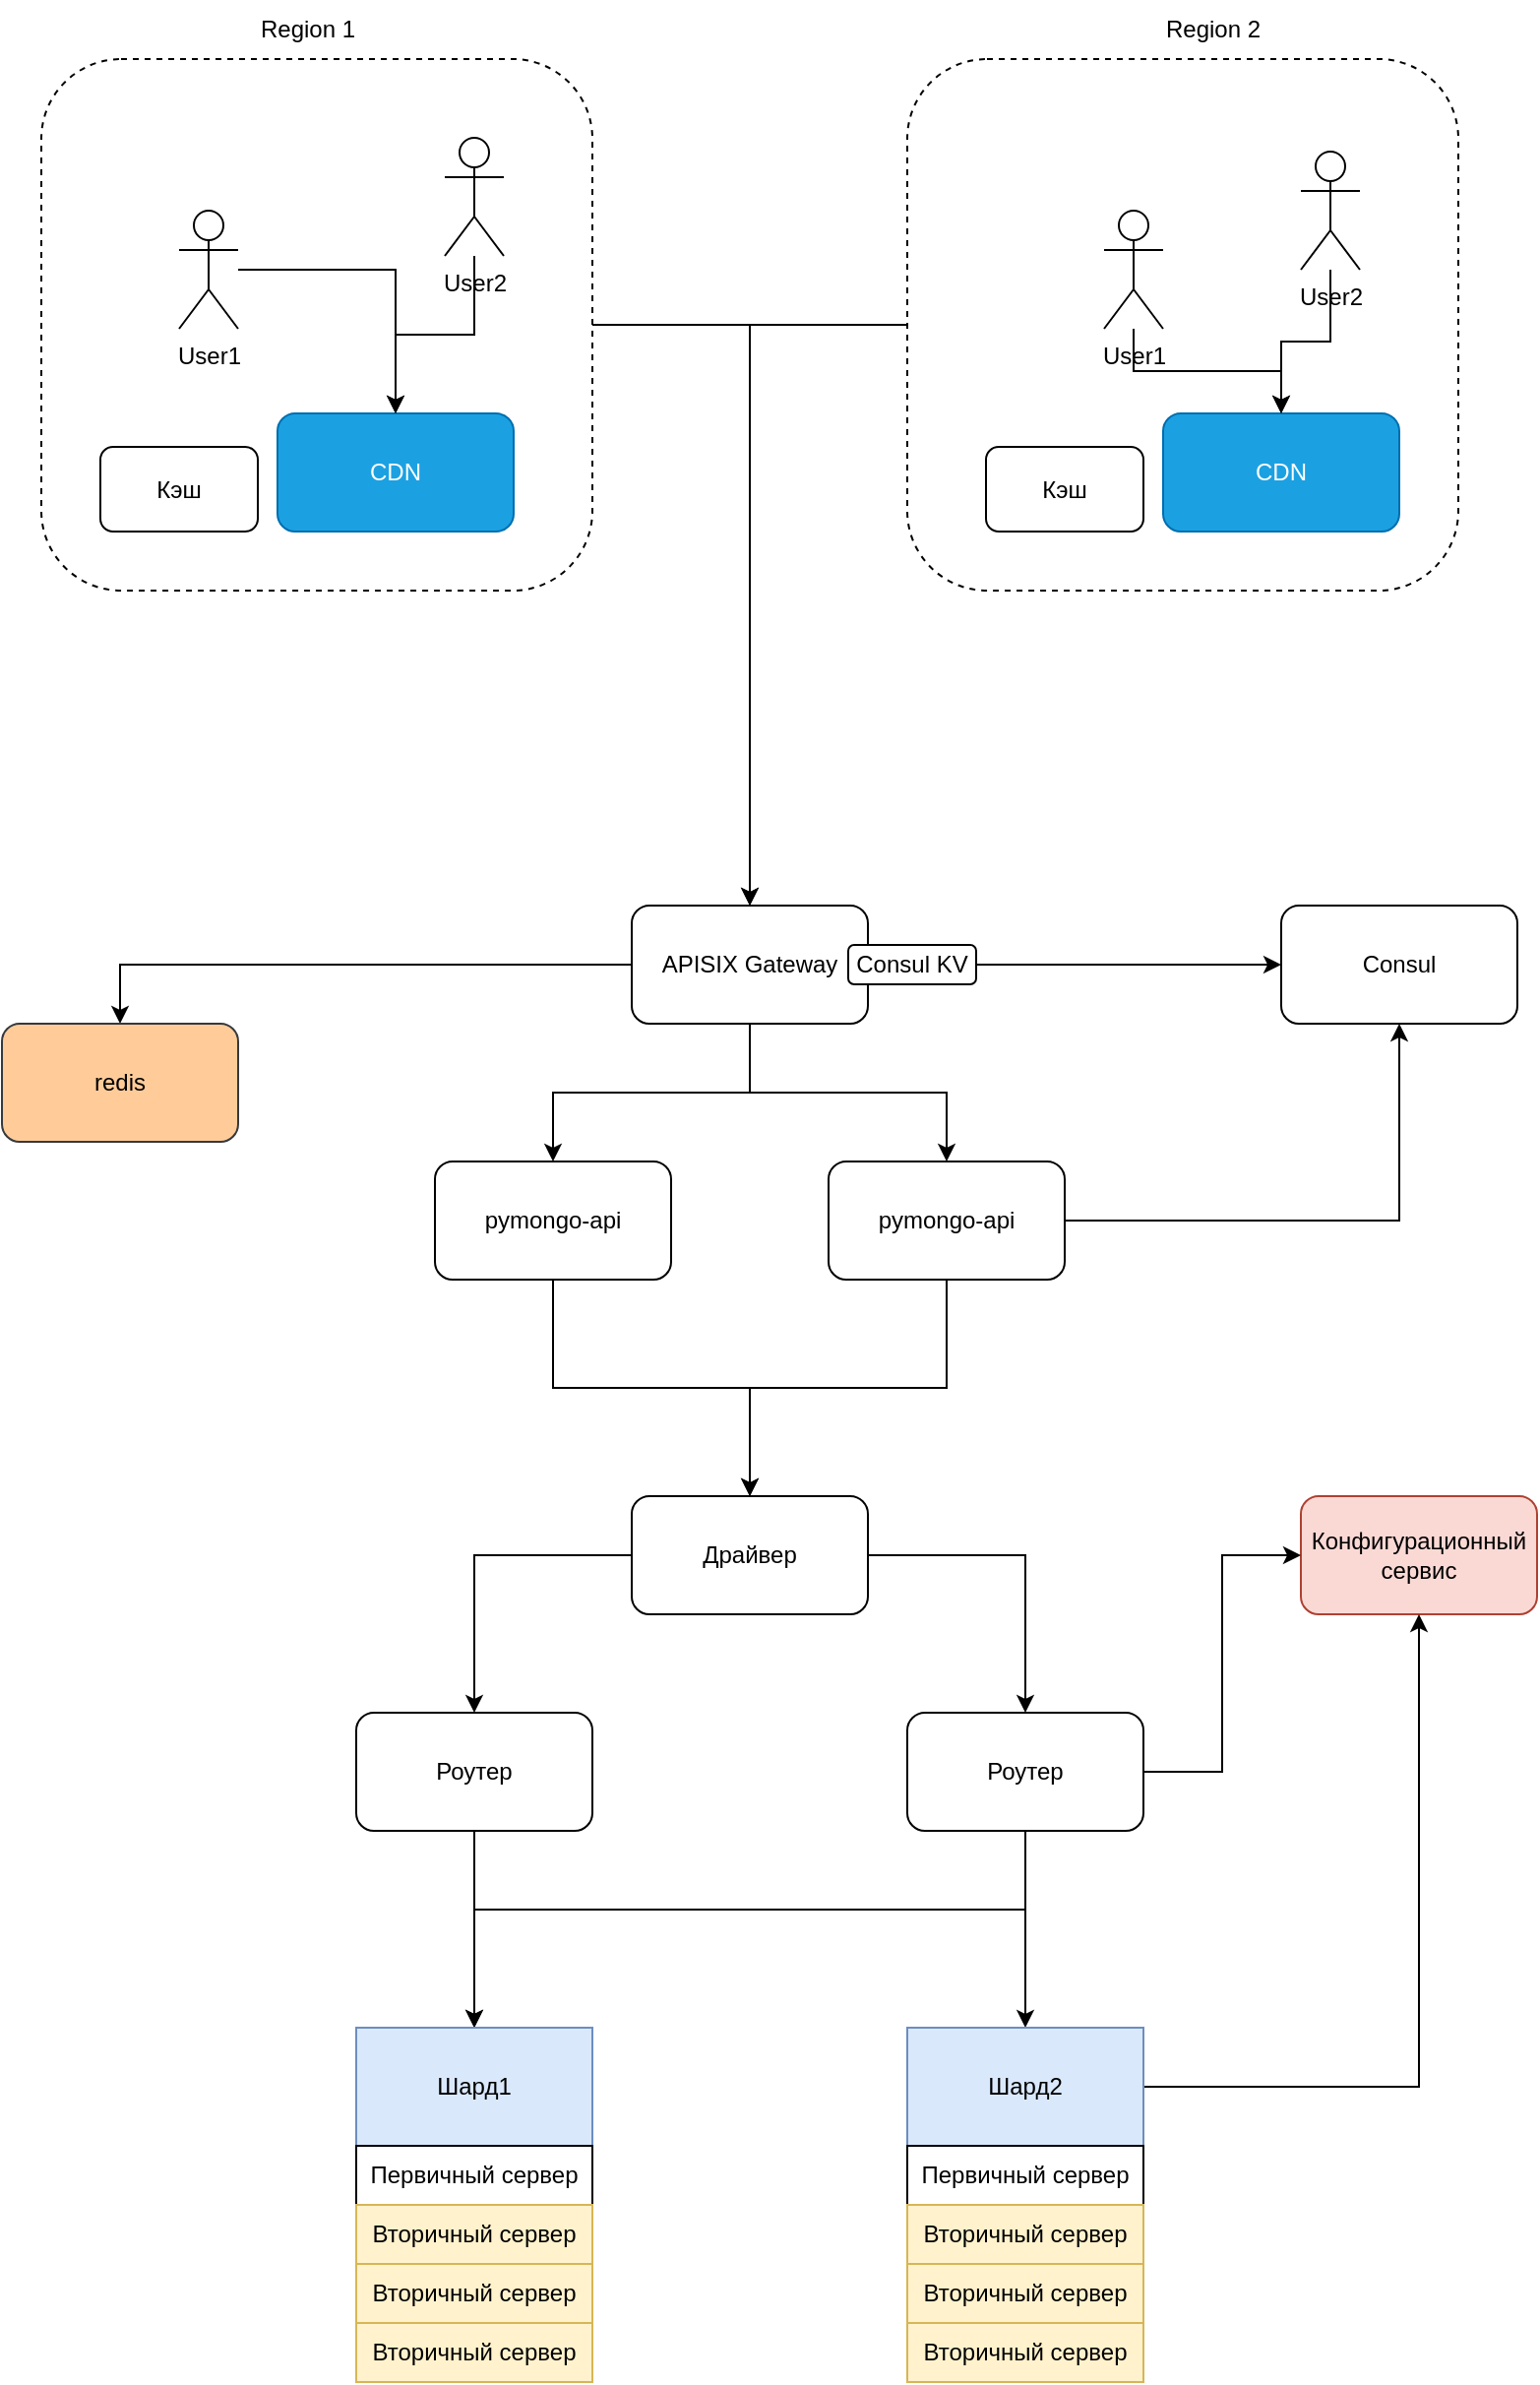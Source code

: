 <mxfile version="26.0.2">
  <diagram name="Page-1" id="-H_mtQnk-PTXWXPvYvuk">
    <mxGraphModel dx="2280" dy="2159" grid="1" gridSize="10" guides="1" tooltips="1" connect="1" arrows="1" fold="1" page="1" pageScale="1" pageWidth="1169" pageHeight="827" math="0" shadow="0">
      <root>
        <mxCell id="0" />
        <mxCell id="1" parent="0" />
        <mxCell id="QKADGJbJLCn0nyvyewpL-19" style="edgeStyle=orthogonalEdgeStyle;rounded=0;orthogonalLoop=1;jettySize=auto;html=1;entryX=0.5;entryY=0;entryDx=0;entryDy=0;" edge="1" parent="1" source="QKADGJbJLCn0nyvyewpL-16" target="cQcBEt18PBt1rvze28c_-1">
          <mxGeometry relative="1" as="geometry" />
        </mxCell>
        <mxCell id="QKADGJbJLCn0nyvyewpL-16" value="" style="rounded=1;whiteSpace=wrap;html=1;dashed=1;fillColor=none;" vertex="1" parent="1">
          <mxGeometry x="120" y="-520" width="280" height="270" as="geometry" />
        </mxCell>
        <mxCell id="IpSgJbAVSe7zyw1Z_Nb_-24" style="edgeStyle=orthogonalEdgeStyle;rounded=0;orthogonalLoop=1;jettySize=auto;html=1;entryX=0.5;entryY=0;entryDx=0;entryDy=0;exitX=0;exitY=0.5;exitDx=0;exitDy=0;" parent="1" source="cQcBEt18PBt1rvze28c_-1" target="IpSgJbAVSe7zyw1Z_Nb_-22" edge="1">
          <mxGeometry relative="1" as="geometry" />
        </mxCell>
        <mxCell id="IpSgJbAVSe7zyw1Z_Nb_-25" style="edgeStyle=orthogonalEdgeStyle;rounded=0;orthogonalLoop=1;jettySize=auto;html=1;entryX=0.5;entryY=0;entryDx=0;entryDy=0;" parent="1" source="zA23MoTUsTF4_91t8viU-3" target="IpSgJbAVSe7zyw1Z_Nb_-2" edge="1">
          <mxGeometry relative="1" as="geometry" />
        </mxCell>
        <mxCell id="zA23MoTUsTF4_91t8viU-3" value="pymongo-api" style="rounded=1;whiteSpace=wrap;html=1;" parent="1" vertex="1">
          <mxGeometry x="320" y="40" width="120" height="60" as="geometry" />
        </mxCell>
        <mxCell id="IpSgJbAVSe7zyw1Z_Nb_-1" value="Конфигурационный сервис" style="rounded=1;whiteSpace=wrap;html=1;fillColor=#fad9d5;strokeColor=#ae4132;" parent="1" vertex="1">
          <mxGeometry x="760" y="210" width="120" height="60" as="geometry" />
        </mxCell>
        <mxCell id="IpSgJbAVSe7zyw1Z_Nb_-13" style="edgeStyle=orthogonalEdgeStyle;rounded=0;orthogonalLoop=1;jettySize=auto;html=1;entryX=0.5;entryY=0;entryDx=0;entryDy=0;" parent="1" source="IpSgJbAVSe7zyw1Z_Nb_-2" target="IpSgJbAVSe7zyw1Z_Nb_-3" edge="1">
          <mxGeometry relative="1" as="geometry" />
        </mxCell>
        <mxCell id="IpSgJbAVSe7zyw1Z_Nb_-14" style="edgeStyle=orthogonalEdgeStyle;rounded=0;orthogonalLoop=1;jettySize=auto;html=1;entryX=0.5;entryY=0;entryDx=0;entryDy=0;" parent="1" source="IpSgJbAVSe7zyw1Z_Nb_-2" target="IpSgJbAVSe7zyw1Z_Nb_-4" edge="1">
          <mxGeometry relative="1" as="geometry" />
        </mxCell>
        <mxCell id="IpSgJbAVSe7zyw1Z_Nb_-2" value="Драйвер" style="rounded=1;whiteSpace=wrap;html=1;" parent="1" vertex="1">
          <mxGeometry x="420" y="210" width="120" height="60" as="geometry" />
        </mxCell>
        <mxCell id="IpSgJbAVSe7zyw1Z_Nb_-17" style="edgeStyle=orthogonalEdgeStyle;rounded=0;orthogonalLoop=1;jettySize=auto;html=1;" parent="1" source="IpSgJbAVSe7zyw1Z_Nb_-3" edge="1">
          <mxGeometry relative="1" as="geometry">
            <mxPoint x="340" y="480" as="targetPoint" />
          </mxGeometry>
        </mxCell>
        <mxCell id="IpSgJbAVSe7zyw1Z_Nb_-3" value="Роутер" style="rounded=1;whiteSpace=wrap;html=1;" parent="1" vertex="1">
          <mxGeometry x="280" y="320" width="120" height="60" as="geometry" />
        </mxCell>
        <mxCell id="IpSgJbAVSe7zyw1Z_Nb_-15" style="edgeStyle=orthogonalEdgeStyle;rounded=0;orthogonalLoop=1;jettySize=auto;html=1;entryX=0.5;entryY=0;entryDx=0;entryDy=0;" parent="1" source="IpSgJbAVSe7zyw1Z_Nb_-4" target="IpSgJbAVSe7zyw1Z_Nb_-6" edge="1">
          <mxGeometry relative="1" as="geometry" />
        </mxCell>
        <mxCell id="IpSgJbAVSe7zyw1Z_Nb_-16" style="edgeStyle=orthogonalEdgeStyle;rounded=0;orthogonalLoop=1;jettySize=auto;html=1;entryX=0.5;entryY=0;entryDx=0;entryDy=0;" parent="1" source="IpSgJbAVSe7zyw1Z_Nb_-4" target="IpSgJbAVSe7zyw1Z_Nb_-5" edge="1">
          <mxGeometry relative="1" as="geometry">
            <Array as="points">
              <mxPoint x="620" y="420" />
              <mxPoint x="340" y="420" />
            </Array>
          </mxGeometry>
        </mxCell>
        <mxCell id="IpSgJbAVSe7zyw1Z_Nb_-18" style="edgeStyle=orthogonalEdgeStyle;rounded=0;orthogonalLoop=1;jettySize=auto;html=1;entryX=0;entryY=0.5;entryDx=0;entryDy=0;" parent="1" source="IpSgJbAVSe7zyw1Z_Nb_-4" target="IpSgJbAVSe7zyw1Z_Nb_-1" edge="1">
          <mxGeometry relative="1" as="geometry" />
        </mxCell>
        <mxCell id="IpSgJbAVSe7zyw1Z_Nb_-4" value="Роутер" style="rounded=1;whiteSpace=wrap;html=1;" parent="1" vertex="1">
          <mxGeometry x="560" y="320" width="120" height="60" as="geometry" />
        </mxCell>
        <mxCell id="IpSgJbAVSe7zyw1Z_Nb_-5" value="Шард1" style="rounded=0;whiteSpace=wrap;html=1;fillColor=#dae8fc;strokeColor=#6c8ebf;" parent="1" vertex="1">
          <mxGeometry x="280" y="480" width="120" height="60" as="geometry" />
        </mxCell>
        <mxCell id="IpSgJbAVSe7zyw1Z_Nb_-19" style="edgeStyle=orthogonalEdgeStyle;rounded=0;orthogonalLoop=1;jettySize=auto;html=1;entryX=0.5;entryY=1;entryDx=0;entryDy=0;" parent="1" source="IpSgJbAVSe7zyw1Z_Nb_-6" target="IpSgJbAVSe7zyw1Z_Nb_-1" edge="1">
          <mxGeometry relative="1" as="geometry" />
        </mxCell>
        <mxCell id="IpSgJbAVSe7zyw1Z_Nb_-6" value="Шард2" style="rounded=0;whiteSpace=wrap;html=1;fillColor=#dae8fc;strokeColor=#6c8ebf;" parent="1" vertex="1">
          <mxGeometry x="560" y="480" width="120" height="60" as="geometry" />
        </mxCell>
        <mxCell id="IpSgJbAVSe7zyw1Z_Nb_-7" value="Первичный сервер" style="rounded=0;whiteSpace=wrap;html=1;" parent="1" vertex="1">
          <mxGeometry x="280" y="540" width="120" height="30" as="geometry" />
        </mxCell>
        <mxCell id="IpSgJbAVSe7zyw1Z_Nb_-8" value="Вторичный сервер" style="rounded=0;whiteSpace=wrap;html=1;fillColor=#fff2cc;strokeColor=#d6b656;" parent="1" vertex="1">
          <mxGeometry x="280" y="570" width="120" height="30" as="geometry" />
        </mxCell>
        <mxCell id="IpSgJbAVSe7zyw1Z_Nb_-9" value="Вторичный сервер" style="rounded=0;whiteSpace=wrap;html=1;fillColor=#fff2cc;strokeColor=#d6b656;" parent="1" vertex="1">
          <mxGeometry x="280" y="600" width="120" height="30" as="geometry" />
        </mxCell>
        <mxCell id="IpSgJbAVSe7zyw1Z_Nb_-10" value="Первичный сервер" style="rounded=0;whiteSpace=wrap;html=1;" parent="1" vertex="1">
          <mxGeometry x="560" y="540" width="120" height="30" as="geometry" />
        </mxCell>
        <mxCell id="IpSgJbAVSe7zyw1Z_Nb_-11" value="Вторичный сервер" style="rounded=0;whiteSpace=wrap;html=1;fillColor=#fff2cc;strokeColor=#d6b656;" parent="1" vertex="1">
          <mxGeometry x="560" y="570" width="120" height="30" as="geometry" />
        </mxCell>
        <mxCell id="IpSgJbAVSe7zyw1Z_Nb_-12" value="Вторичный сервер" style="rounded=0;whiteSpace=wrap;html=1;fillColor=#fff2cc;strokeColor=#d6b656;" parent="1" vertex="1">
          <mxGeometry x="560" y="600" width="120" height="30" as="geometry" />
        </mxCell>
        <mxCell id="IpSgJbAVSe7zyw1Z_Nb_-20" value="Вторичный сервер" style="rounded=0;whiteSpace=wrap;html=1;fillColor=#fff2cc;strokeColor=#d6b656;" parent="1" vertex="1">
          <mxGeometry x="280" y="630" width="120" height="30" as="geometry" />
        </mxCell>
        <mxCell id="IpSgJbAVSe7zyw1Z_Nb_-21" value="Вторичный сервер" style="rounded=0;whiteSpace=wrap;html=1;fillColor=#fff2cc;strokeColor=#d6b656;" parent="1" vertex="1">
          <mxGeometry x="560" y="630" width="120" height="30" as="geometry" />
        </mxCell>
        <mxCell id="IpSgJbAVSe7zyw1Z_Nb_-22" value="redis" style="rounded=1;whiteSpace=wrap;html=1;align=center;spacingLeft=0;fillColor=#ffcc99;strokeColor=#36393d;" parent="1" vertex="1">
          <mxGeometry x="100" y="-30" width="120" height="60" as="geometry" />
        </mxCell>
        <mxCell id="cQcBEt18PBt1rvze28c_-6" style="edgeStyle=orthogonalEdgeStyle;rounded=0;orthogonalLoop=1;jettySize=auto;html=1;entryX=0.5;entryY=0;entryDx=0;entryDy=0;" parent="1" source="cQcBEt18PBt1rvze28c_-1" target="zA23MoTUsTF4_91t8viU-3" edge="1">
          <mxGeometry relative="1" as="geometry" />
        </mxCell>
        <mxCell id="cQcBEt18PBt1rvze28c_-7" style="edgeStyle=orthogonalEdgeStyle;rounded=0;orthogonalLoop=1;jettySize=auto;html=1;entryX=0.5;entryY=0;entryDx=0;entryDy=0;" parent="1" source="cQcBEt18PBt1rvze28c_-1" target="cQcBEt18PBt1rvze28c_-4" edge="1">
          <mxGeometry relative="1" as="geometry" />
        </mxCell>
        <mxCell id="cQcBEt18PBt1rvze28c_-1" value="APISIX Gateway" style="rounded=1;whiteSpace=wrap;html=1;" parent="1" vertex="1">
          <mxGeometry x="420" y="-90" width="120" height="60" as="geometry" />
        </mxCell>
        <mxCell id="cQcBEt18PBt1rvze28c_-9" style="edgeStyle=orthogonalEdgeStyle;rounded=0;orthogonalLoop=1;jettySize=auto;html=1;entryX=0;entryY=0.5;entryDx=0;entryDy=0;" parent="1" source="cQcBEt18PBt1rvze28c_-2" target="cQcBEt18PBt1rvze28c_-3" edge="1">
          <mxGeometry relative="1" as="geometry" />
        </mxCell>
        <mxCell id="cQcBEt18PBt1rvze28c_-2" value="Consul KV" style="rounded=1;whiteSpace=wrap;html=1;" parent="1" vertex="1">
          <mxGeometry x="530" y="-70" width="65" height="20" as="geometry" />
        </mxCell>
        <mxCell id="cQcBEt18PBt1rvze28c_-3" value="Consul" style="rounded=1;whiteSpace=wrap;html=1;" parent="1" vertex="1">
          <mxGeometry x="750" y="-90" width="120" height="60" as="geometry" />
        </mxCell>
        <mxCell id="cQcBEt18PBt1rvze28c_-5" style="edgeStyle=orthogonalEdgeStyle;rounded=0;orthogonalLoop=1;jettySize=auto;html=1;entryX=0.5;entryY=0;entryDx=0;entryDy=0;" parent="1" source="cQcBEt18PBt1rvze28c_-4" target="IpSgJbAVSe7zyw1Z_Nb_-2" edge="1">
          <mxGeometry relative="1" as="geometry" />
        </mxCell>
        <mxCell id="cQcBEt18PBt1rvze28c_-8" style="edgeStyle=orthogonalEdgeStyle;rounded=0;orthogonalLoop=1;jettySize=auto;html=1;entryX=0.5;entryY=1;entryDx=0;entryDy=0;" parent="1" source="cQcBEt18PBt1rvze28c_-4" target="cQcBEt18PBt1rvze28c_-3" edge="1">
          <mxGeometry relative="1" as="geometry" />
        </mxCell>
        <mxCell id="cQcBEt18PBt1rvze28c_-4" value="pymongo-api" style="rounded=1;whiteSpace=wrap;html=1;" parent="1" vertex="1">
          <mxGeometry x="520" y="40" width="120" height="60" as="geometry" />
        </mxCell>
        <mxCell id="QKADGJbJLCn0nyvyewpL-1" value="CDN" style="rounded=1;whiteSpace=wrap;html=1;fillColor=#1ba1e2;fontColor=#ffffff;strokeColor=#006EAF;" vertex="1" parent="1">
          <mxGeometry x="240" y="-340" width="120" height="60" as="geometry" />
        </mxCell>
        <mxCell id="QKADGJbJLCn0nyvyewpL-2" value="CDN" style="rounded=1;whiteSpace=wrap;html=1;fillColor=#1ba1e2;fontColor=#ffffff;strokeColor=#006EAF;" vertex="1" parent="1">
          <mxGeometry x="690" y="-340" width="120" height="60" as="geometry" />
        </mxCell>
        <mxCell id="QKADGJbJLCn0nyvyewpL-3" value="Кэш" style="rounded=1;whiteSpace=wrap;html=1;" vertex="1" parent="1">
          <mxGeometry x="150" y="-323" width="80" height="43" as="geometry" />
        </mxCell>
        <mxCell id="QKADGJbJLCn0nyvyewpL-5" value="Кэш" style="rounded=1;whiteSpace=wrap;html=1;" vertex="1" parent="1">
          <mxGeometry x="600" y="-323" width="80" height="43" as="geometry" />
        </mxCell>
        <mxCell id="QKADGJbJLCn0nyvyewpL-10" style="edgeStyle=orthogonalEdgeStyle;rounded=0;orthogonalLoop=1;jettySize=auto;html=1;entryX=0.5;entryY=0;entryDx=0;entryDy=0;" edge="1" parent="1" source="QKADGJbJLCn0nyvyewpL-6" target="QKADGJbJLCn0nyvyewpL-1">
          <mxGeometry relative="1" as="geometry" />
        </mxCell>
        <mxCell id="QKADGJbJLCn0nyvyewpL-6" value="User1" style="shape=umlActor;verticalLabelPosition=bottom;verticalAlign=top;html=1;outlineConnect=0;" vertex="1" parent="1">
          <mxGeometry x="190" y="-443" width="30" height="60" as="geometry" />
        </mxCell>
        <mxCell id="QKADGJbJLCn0nyvyewpL-11" style="edgeStyle=orthogonalEdgeStyle;rounded=0;orthogonalLoop=1;jettySize=auto;html=1;entryX=0.5;entryY=0;entryDx=0;entryDy=0;" edge="1" parent="1" source="QKADGJbJLCn0nyvyewpL-7" target="QKADGJbJLCn0nyvyewpL-1">
          <mxGeometry relative="1" as="geometry" />
        </mxCell>
        <mxCell id="QKADGJbJLCn0nyvyewpL-7" value="User2" style="shape=umlActor;verticalLabelPosition=bottom;verticalAlign=top;html=1;outlineConnect=0;" vertex="1" parent="1">
          <mxGeometry x="325" y="-480" width="30" height="60" as="geometry" />
        </mxCell>
        <mxCell id="QKADGJbJLCn0nyvyewpL-12" style="edgeStyle=orthogonalEdgeStyle;rounded=0;orthogonalLoop=1;jettySize=auto;html=1;" edge="1" parent="1" source="QKADGJbJLCn0nyvyewpL-8" target="QKADGJbJLCn0nyvyewpL-2">
          <mxGeometry relative="1" as="geometry" />
        </mxCell>
        <mxCell id="QKADGJbJLCn0nyvyewpL-8" value="User1" style="shape=umlActor;verticalLabelPosition=bottom;verticalAlign=top;html=1;outlineConnect=0;" vertex="1" parent="1">
          <mxGeometry x="660" y="-443" width="30" height="60" as="geometry" />
        </mxCell>
        <mxCell id="QKADGJbJLCn0nyvyewpL-13" style="edgeStyle=orthogonalEdgeStyle;rounded=0;orthogonalLoop=1;jettySize=auto;html=1;entryX=0.5;entryY=0;entryDx=0;entryDy=0;" edge="1" parent="1" source="QKADGJbJLCn0nyvyewpL-9" target="QKADGJbJLCn0nyvyewpL-2">
          <mxGeometry relative="1" as="geometry" />
        </mxCell>
        <mxCell id="QKADGJbJLCn0nyvyewpL-9" value="User2" style="shape=umlActor;verticalLabelPosition=bottom;verticalAlign=top;html=1;outlineConnect=0;" vertex="1" parent="1">
          <mxGeometry x="760" y="-473" width="30" height="60" as="geometry" />
        </mxCell>
        <mxCell id="QKADGJbJLCn0nyvyewpL-18" style="edgeStyle=orthogonalEdgeStyle;rounded=0;orthogonalLoop=1;jettySize=auto;html=1;entryX=0.5;entryY=0;entryDx=0;entryDy=0;" edge="1" parent="1" source="QKADGJbJLCn0nyvyewpL-17" target="cQcBEt18PBt1rvze28c_-1">
          <mxGeometry relative="1" as="geometry" />
        </mxCell>
        <mxCell id="QKADGJbJLCn0nyvyewpL-17" value="" style="rounded=1;whiteSpace=wrap;html=1;dashed=1;fillColor=none;" vertex="1" parent="1">
          <mxGeometry x="560" y="-520" width="280" height="270" as="geometry" />
        </mxCell>
        <mxCell id="QKADGJbJLCn0nyvyewpL-20" value="Region 1" style="text;html=1;align=center;verticalAlign=middle;resizable=0;points=[];autosize=1;strokeColor=none;fillColor=none;" vertex="1" parent="1">
          <mxGeometry x="220" y="-550" width="70" height="30" as="geometry" />
        </mxCell>
        <mxCell id="QKADGJbJLCn0nyvyewpL-21" value="Region 2" style="text;html=1;align=center;verticalAlign=middle;resizable=0;points=[];autosize=1;strokeColor=none;fillColor=none;" vertex="1" parent="1">
          <mxGeometry x="680" y="-550" width="70" height="30" as="geometry" />
        </mxCell>
      </root>
    </mxGraphModel>
  </diagram>
</mxfile>
